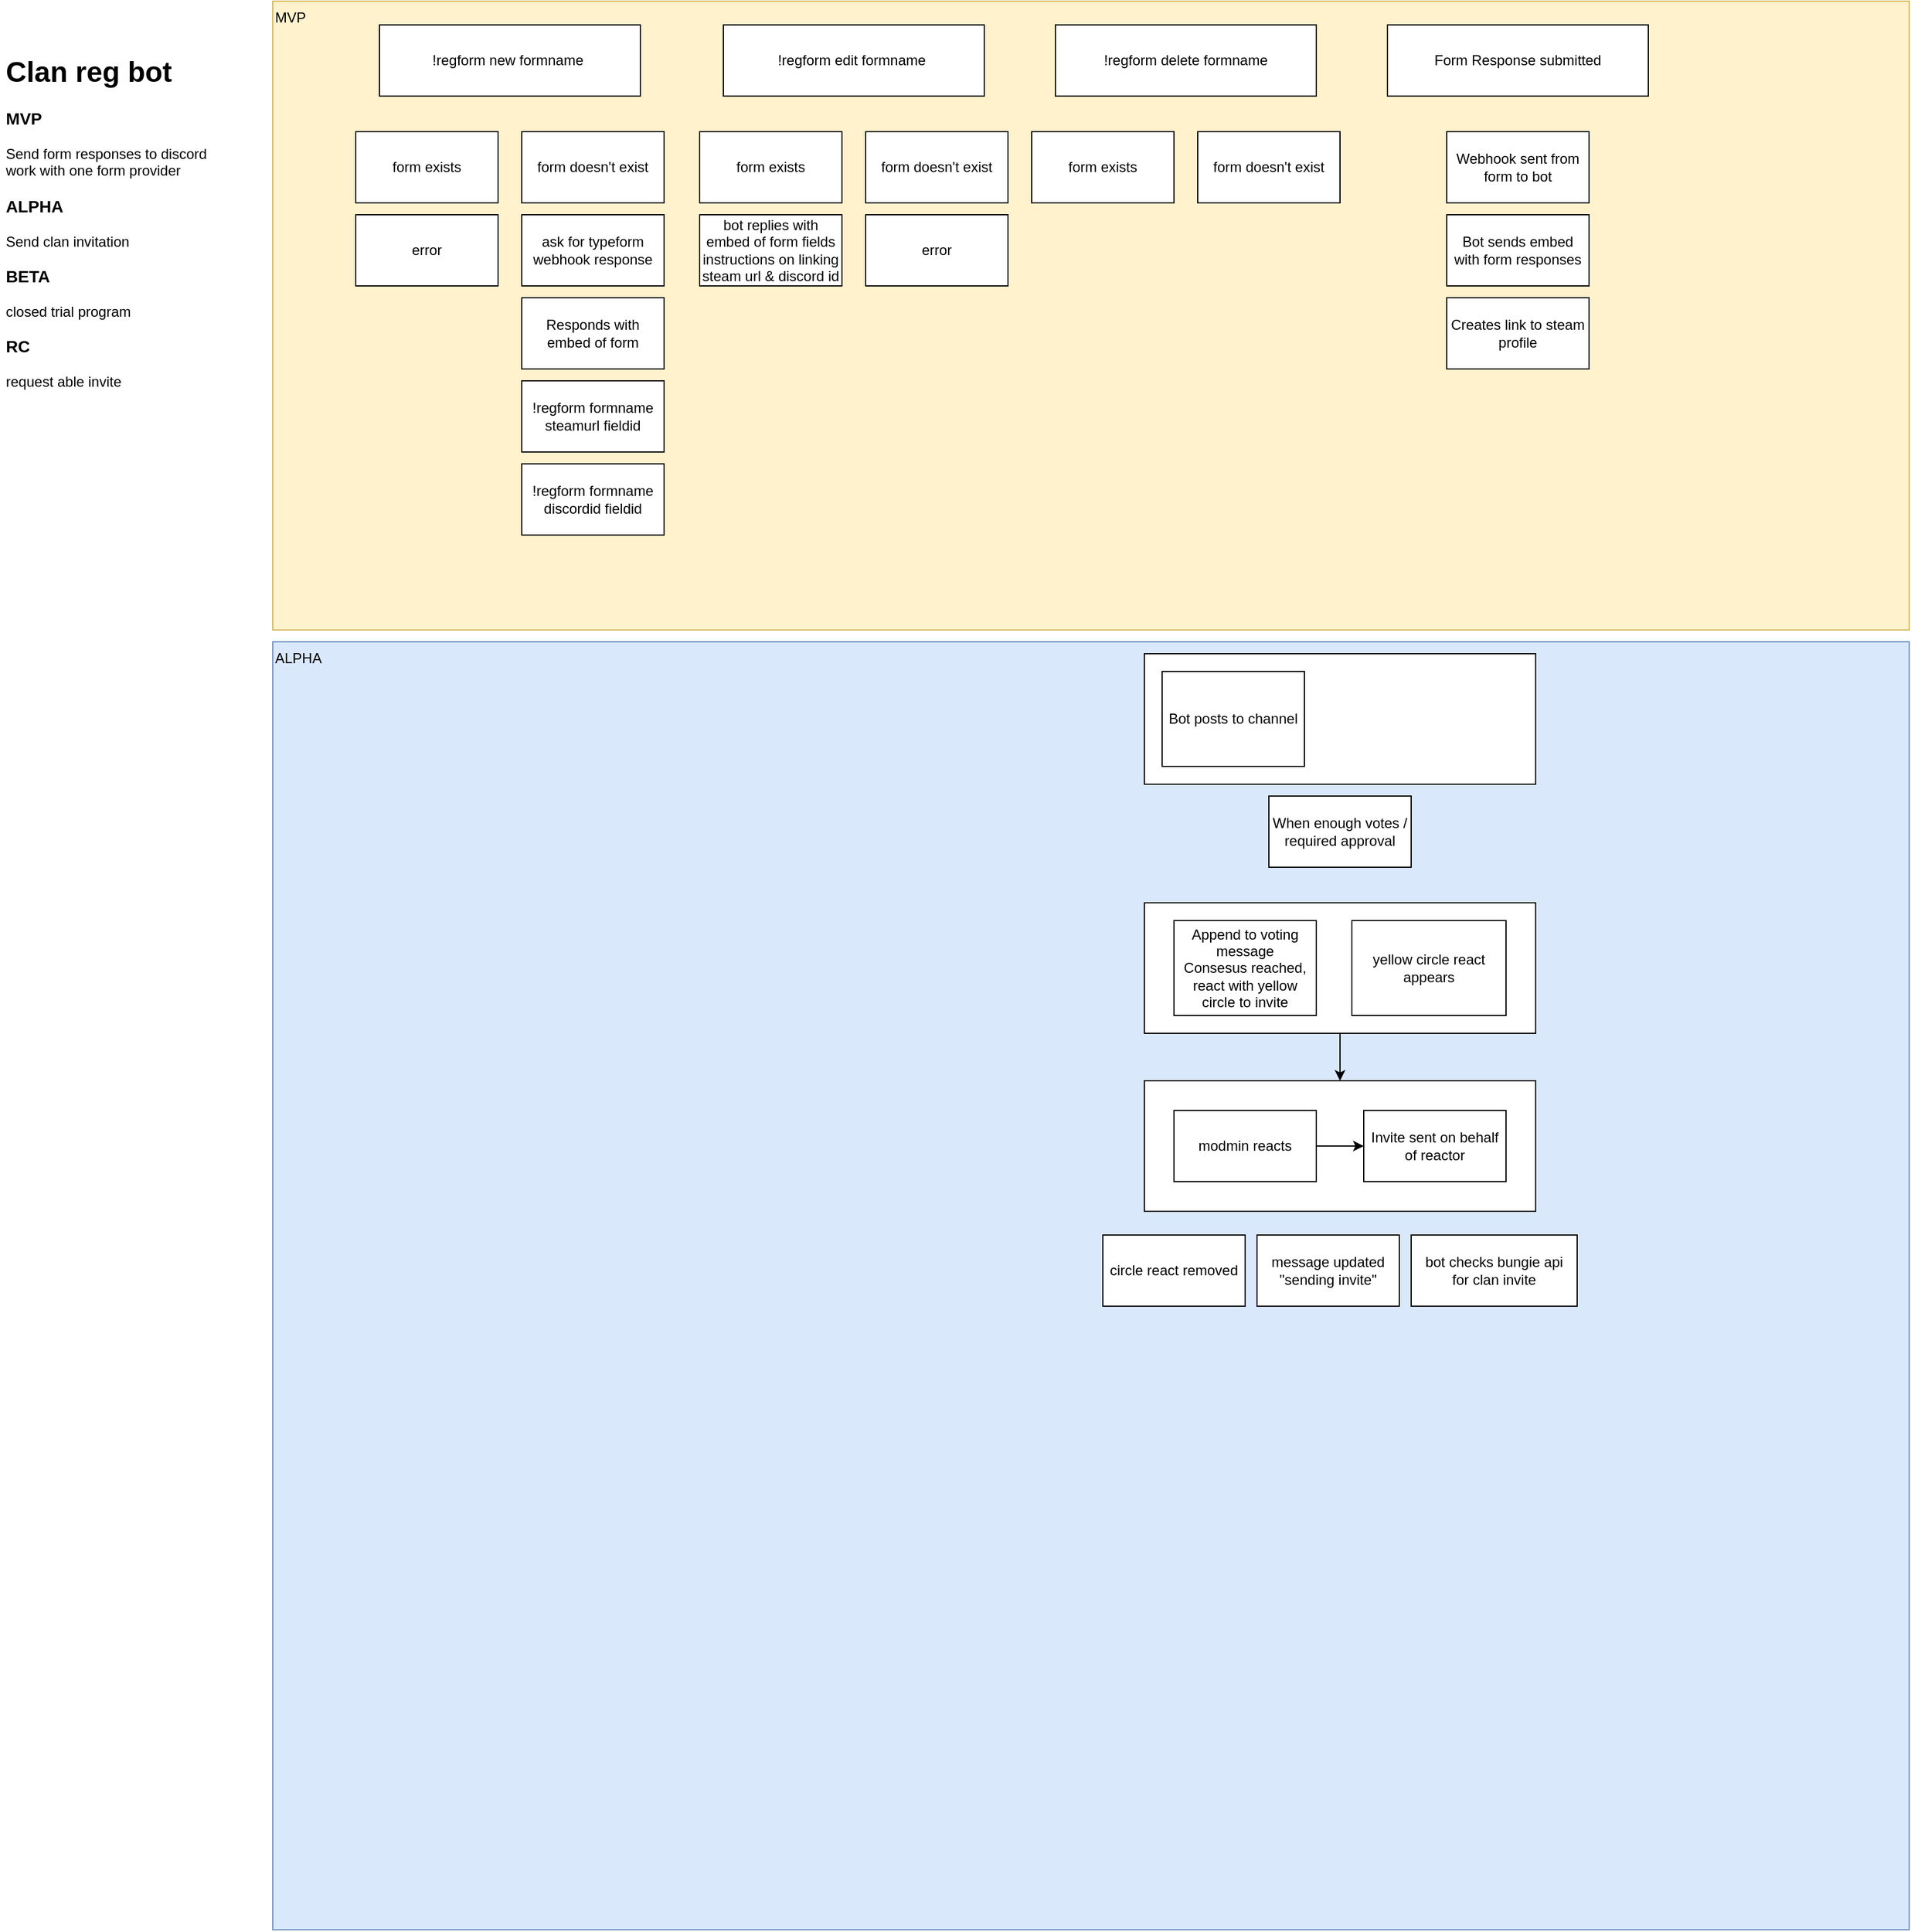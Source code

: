 <mxfile version="14.6.9" type="github">
  <diagram id="RfpNTJ9veeR0UO0Lct0X" name="Page-1">
    <mxGraphModel dx="1538" dy="962" grid="1" gridSize="10" guides="1" tooltips="1" connect="1" arrows="1" fold="1" page="1" pageScale="1" pageWidth="1654" pageHeight="1169" math="0" shadow="0">
      <root>
        <mxCell id="0" />
        <mxCell id="1" parent="0" />
        <mxCell id="N6XDs_oPTWnc6v9uHJOH-54" value="ALPHA" style="rounded=0;whiteSpace=wrap;html=1;fillColor=#dae8fc;strokeColor=#6c8ebf;align=left;verticalAlign=top;" vertex="1" parent="1">
          <mxGeometry x="260" y="560" width="1380" height="1085.6" as="geometry" />
        </mxCell>
        <mxCell id="N6XDs_oPTWnc6v9uHJOH-49" value="" style="rounded=0;whiteSpace=wrap;html=1;" vertex="1" parent="1">
          <mxGeometry x="995" y="930" width="330" height="110" as="geometry" />
        </mxCell>
        <mxCell id="N6XDs_oPTWnc6v9uHJOH-53" style="edgeStyle=none;rounded=0;orthogonalLoop=1;jettySize=auto;html=1;exitX=0.5;exitY=1;exitDx=0;exitDy=0;" edge="1" parent="1" source="N6XDs_oPTWnc6v9uHJOH-46" target="N6XDs_oPTWnc6v9uHJOH-49">
          <mxGeometry relative="1" as="geometry" />
        </mxCell>
        <mxCell id="N6XDs_oPTWnc6v9uHJOH-46" value="" style="rounded=0;whiteSpace=wrap;html=1;" vertex="1" parent="1">
          <mxGeometry x="995" y="780" width="330" height="110" as="geometry" />
        </mxCell>
        <mxCell id="N6XDs_oPTWnc6v9uHJOH-40" value="&lt;h1&gt;Clan reg bot&lt;/h1&gt;&lt;h3&gt;MVP&lt;/h3&gt;&lt;div&gt;Send form responses to discord&lt;/div&gt;&lt;div&gt;work with one form provider&lt;/div&gt;&lt;h3&gt;ALPHA&lt;/h3&gt;&lt;div&gt;Send clan invitation&lt;/div&gt;&lt;div&gt;&lt;h3&gt;BETA&lt;/h3&gt;&lt;/div&gt;&lt;div&gt;closed trial program&lt;/div&gt;&lt;h3&gt;RC&lt;/h3&gt;&lt;div&gt;request able invite&lt;/div&gt;" style="text;html=1;strokeColor=none;fillColor=none;spacing=5;spacingTop=-20;whiteSpace=wrap;overflow=hidden;rounded=0;" vertex="1" parent="1">
          <mxGeometry x="30" y="60" width="190" height="370" as="geometry" />
        </mxCell>
        <mxCell id="N6XDs_oPTWnc6v9uHJOH-41" value="When enough votes / required approval" style="rounded=0;whiteSpace=wrap;html=1;" vertex="1" parent="1">
          <mxGeometry x="1100" y="690" width="120" height="60" as="geometry" />
        </mxCell>
        <mxCell id="N6XDs_oPTWnc6v9uHJOH-42" value="yellow circle react appears" style="rounded=0;whiteSpace=wrap;html=1;" vertex="1" parent="1">
          <mxGeometry x="1170" y="795" width="130" height="80" as="geometry" />
        </mxCell>
        <mxCell id="N6XDs_oPTWnc6v9uHJOH-43" value="Append to voting message&lt;br&gt;Consesus reached, react with yellow circle to invite" style="rounded=0;whiteSpace=wrap;html=1;" vertex="1" parent="1">
          <mxGeometry x="1020" y="795" width="120" height="80" as="geometry" />
        </mxCell>
        <mxCell id="N6XDs_oPTWnc6v9uHJOH-48" style="edgeStyle=none;rounded=0;orthogonalLoop=1;jettySize=auto;html=1;exitX=1;exitY=0.5;exitDx=0;exitDy=0;" edge="1" parent="1" source="N6XDs_oPTWnc6v9uHJOH-44" target="N6XDs_oPTWnc6v9uHJOH-45">
          <mxGeometry relative="1" as="geometry" />
        </mxCell>
        <mxCell id="N6XDs_oPTWnc6v9uHJOH-44" value="modmin reacts" style="rounded=0;whiteSpace=wrap;html=1;" vertex="1" parent="1">
          <mxGeometry x="1020" y="955" width="120" height="60" as="geometry" />
        </mxCell>
        <mxCell id="N6XDs_oPTWnc6v9uHJOH-45" value="Invite sent on behalf of reactor" style="rounded=0;whiteSpace=wrap;html=1;" vertex="1" parent="1">
          <mxGeometry x="1180" y="955" width="120" height="60" as="geometry" />
        </mxCell>
        <mxCell id="N6XDs_oPTWnc6v9uHJOH-47" value="&lt;span style=&quot;font-weight: normal&quot;&gt;bot checks bungie api&lt;br&gt;for clan invite&lt;br&gt;&lt;/span&gt;" style="rounded=0;whiteSpace=wrap;html=1;fontStyle=1" vertex="1" parent="1">
          <mxGeometry x="1220" y="1060" width="140" height="60" as="geometry" />
        </mxCell>
        <mxCell id="N6XDs_oPTWnc6v9uHJOH-50" value="circle react removed" style="rounded=0;whiteSpace=wrap;html=1;" vertex="1" parent="1">
          <mxGeometry x="960" y="1060" width="120" height="60" as="geometry" />
        </mxCell>
        <mxCell id="N6XDs_oPTWnc6v9uHJOH-51" value="message updated&lt;br&gt;&quot;sending invite&quot;" style="rounded=0;whiteSpace=wrap;html=1;" vertex="1" parent="1">
          <mxGeometry x="1090" y="1060" width="120" height="60" as="geometry" />
        </mxCell>
        <mxCell id="N6XDs_oPTWnc6v9uHJOH-55" value="MVP" style="rounded=0;whiteSpace=wrap;html=1;fillColor=#fff2cc;strokeColor=#d6b656;align=left;verticalAlign=top;" vertex="1" parent="1">
          <mxGeometry x="260" y="20" width="1380" height="530" as="geometry" />
        </mxCell>
        <mxCell id="N6XDs_oPTWnc6v9uHJOH-56" value="!regform delete formname" style="rounded=0;whiteSpace=wrap;html=1;" vertex="1" parent="1">
          <mxGeometry x="920" y="40" width="220" height="60" as="geometry" />
        </mxCell>
        <mxCell id="N6XDs_oPTWnc6v9uHJOH-58" value="!regform new formname&amp;nbsp;" style="rounded=0;whiteSpace=wrap;html=1;" vertex="1" parent="1">
          <mxGeometry x="350" y="40" width="220" height="60" as="geometry" />
        </mxCell>
        <mxCell id="N6XDs_oPTWnc6v9uHJOH-59" value="!regform formname steamurl fieldid" style="rounded=0;whiteSpace=wrap;html=1;" vertex="1" parent="1">
          <mxGeometry x="470" y="340" width="120" height="60" as="geometry" />
        </mxCell>
        <mxCell id="N6XDs_oPTWnc6v9uHJOH-62" value="" style="rounded=0;whiteSpace=wrap;html=1;" vertex="1" parent="1">
          <mxGeometry x="995" y="570" width="330" height="110" as="geometry" />
        </mxCell>
        <mxCell id="N6XDs_oPTWnc6v9uHJOH-64" value="form exists" style="rounded=0;whiteSpace=wrap;html=1;" vertex="1" parent="1">
          <mxGeometry x="330" y="130" width="120" height="60" as="geometry" />
        </mxCell>
        <mxCell id="N6XDs_oPTWnc6v9uHJOH-65" value="form doesn&#39;t exist" style="rounded=0;whiteSpace=wrap;html=1;" vertex="1" parent="1">
          <mxGeometry x="470" y="130" width="120" height="60" as="geometry" />
        </mxCell>
        <mxCell id="N6XDs_oPTWnc6v9uHJOH-66" value="bot replies with embed of form fields&lt;br&gt;instructions on linking steam url &amp;amp; discord id" style="rounded=0;whiteSpace=wrap;html=1;" vertex="1" parent="1">
          <mxGeometry x="620" y="200" width="120" height="60" as="geometry" />
        </mxCell>
        <mxCell id="N6XDs_oPTWnc6v9uHJOH-67" value="!regform formname discordid fieldid" style="rounded=0;whiteSpace=wrap;html=1;" vertex="1" parent="1">
          <mxGeometry x="470" y="410" width="120" height="60" as="geometry" />
        </mxCell>
        <mxCell id="N6XDs_oPTWnc6v9uHJOH-70" value="Bot posts to channel" style="rounded=0;whiteSpace=wrap;html=1;" vertex="1" parent="1">
          <mxGeometry x="1010" y="585" width="120" height="80" as="geometry" />
        </mxCell>
        <mxCell id="N6XDs_oPTWnc6v9uHJOH-73" value="error" style="rounded=0;whiteSpace=wrap;html=1;" vertex="1" parent="1">
          <mxGeometry x="330" y="200" width="120" height="60" as="geometry" />
        </mxCell>
        <mxCell id="N6XDs_oPTWnc6v9uHJOH-74" value="!regform edit formname&amp;nbsp;" style="rounded=0;whiteSpace=wrap;html=1;" vertex="1" parent="1">
          <mxGeometry x="640" y="40" width="220" height="60" as="geometry" />
        </mxCell>
        <mxCell id="N6XDs_oPTWnc6v9uHJOH-75" value="form exists" style="rounded=0;whiteSpace=wrap;html=1;" vertex="1" parent="1">
          <mxGeometry x="620" y="130" width="120" height="60" as="geometry" />
        </mxCell>
        <mxCell id="N6XDs_oPTWnc6v9uHJOH-76" value="form doesn&#39;t exist" style="rounded=0;whiteSpace=wrap;html=1;" vertex="1" parent="1">
          <mxGeometry x="760" y="130" width="120" height="60" as="geometry" />
        </mxCell>
        <mxCell id="N6XDs_oPTWnc6v9uHJOH-77" value="Form Response submitted" style="rounded=0;whiteSpace=wrap;html=1;" vertex="1" parent="1">
          <mxGeometry x="1200" y="40" width="220" height="60" as="geometry" />
        </mxCell>
        <mxCell id="N6XDs_oPTWnc6v9uHJOH-78" value="Webhook sent from form to bot" style="rounded=0;whiteSpace=wrap;html=1;" vertex="1" parent="1">
          <mxGeometry x="1250" y="130" width="120" height="60" as="geometry" />
        </mxCell>
        <mxCell id="N6XDs_oPTWnc6v9uHJOH-79" value="Bot sends embed with form responses" style="rounded=0;whiteSpace=wrap;html=1;" vertex="1" parent="1">
          <mxGeometry x="1250" y="200" width="120" height="60" as="geometry" />
        </mxCell>
        <mxCell id="N6XDs_oPTWnc6v9uHJOH-80" value="Creates link to steam profile" style="rounded=0;whiteSpace=wrap;html=1;" vertex="1" parent="1">
          <mxGeometry x="1250" y="270" width="120" height="60" as="geometry" />
        </mxCell>
        <mxCell id="N6XDs_oPTWnc6v9uHJOH-82" value="form exists" style="rounded=0;whiteSpace=wrap;html=1;" vertex="1" parent="1">
          <mxGeometry x="900" y="130" width="120" height="60" as="geometry" />
        </mxCell>
        <mxCell id="N6XDs_oPTWnc6v9uHJOH-83" value="form doesn&#39;t exist" style="rounded=0;whiteSpace=wrap;html=1;" vertex="1" parent="1">
          <mxGeometry x="1040" y="130" width="120" height="60" as="geometry" />
        </mxCell>
        <mxCell id="N6XDs_oPTWnc6v9uHJOH-84" value="ask for typeform webhook response" style="rounded=0;whiteSpace=wrap;html=1;" vertex="1" parent="1">
          <mxGeometry x="470" y="200" width="120" height="60" as="geometry" />
        </mxCell>
        <mxCell id="N6XDs_oPTWnc6v9uHJOH-86" value="Responds with embed of form" style="rounded=0;whiteSpace=wrap;html=1;" vertex="1" parent="1">
          <mxGeometry x="470" y="270" width="120" height="60" as="geometry" />
        </mxCell>
        <mxCell id="N6XDs_oPTWnc6v9uHJOH-87" value="error" style="rounded=0;whiteSpace=wrap;html=1;" vertex="1" parent="1">
          <mxGeometry x="760" y="200" width="120" height="60" as="geometry" />
        </mxCell>
      </root>
    </mxGraphModel>
  </diagram>
</mxfile>
